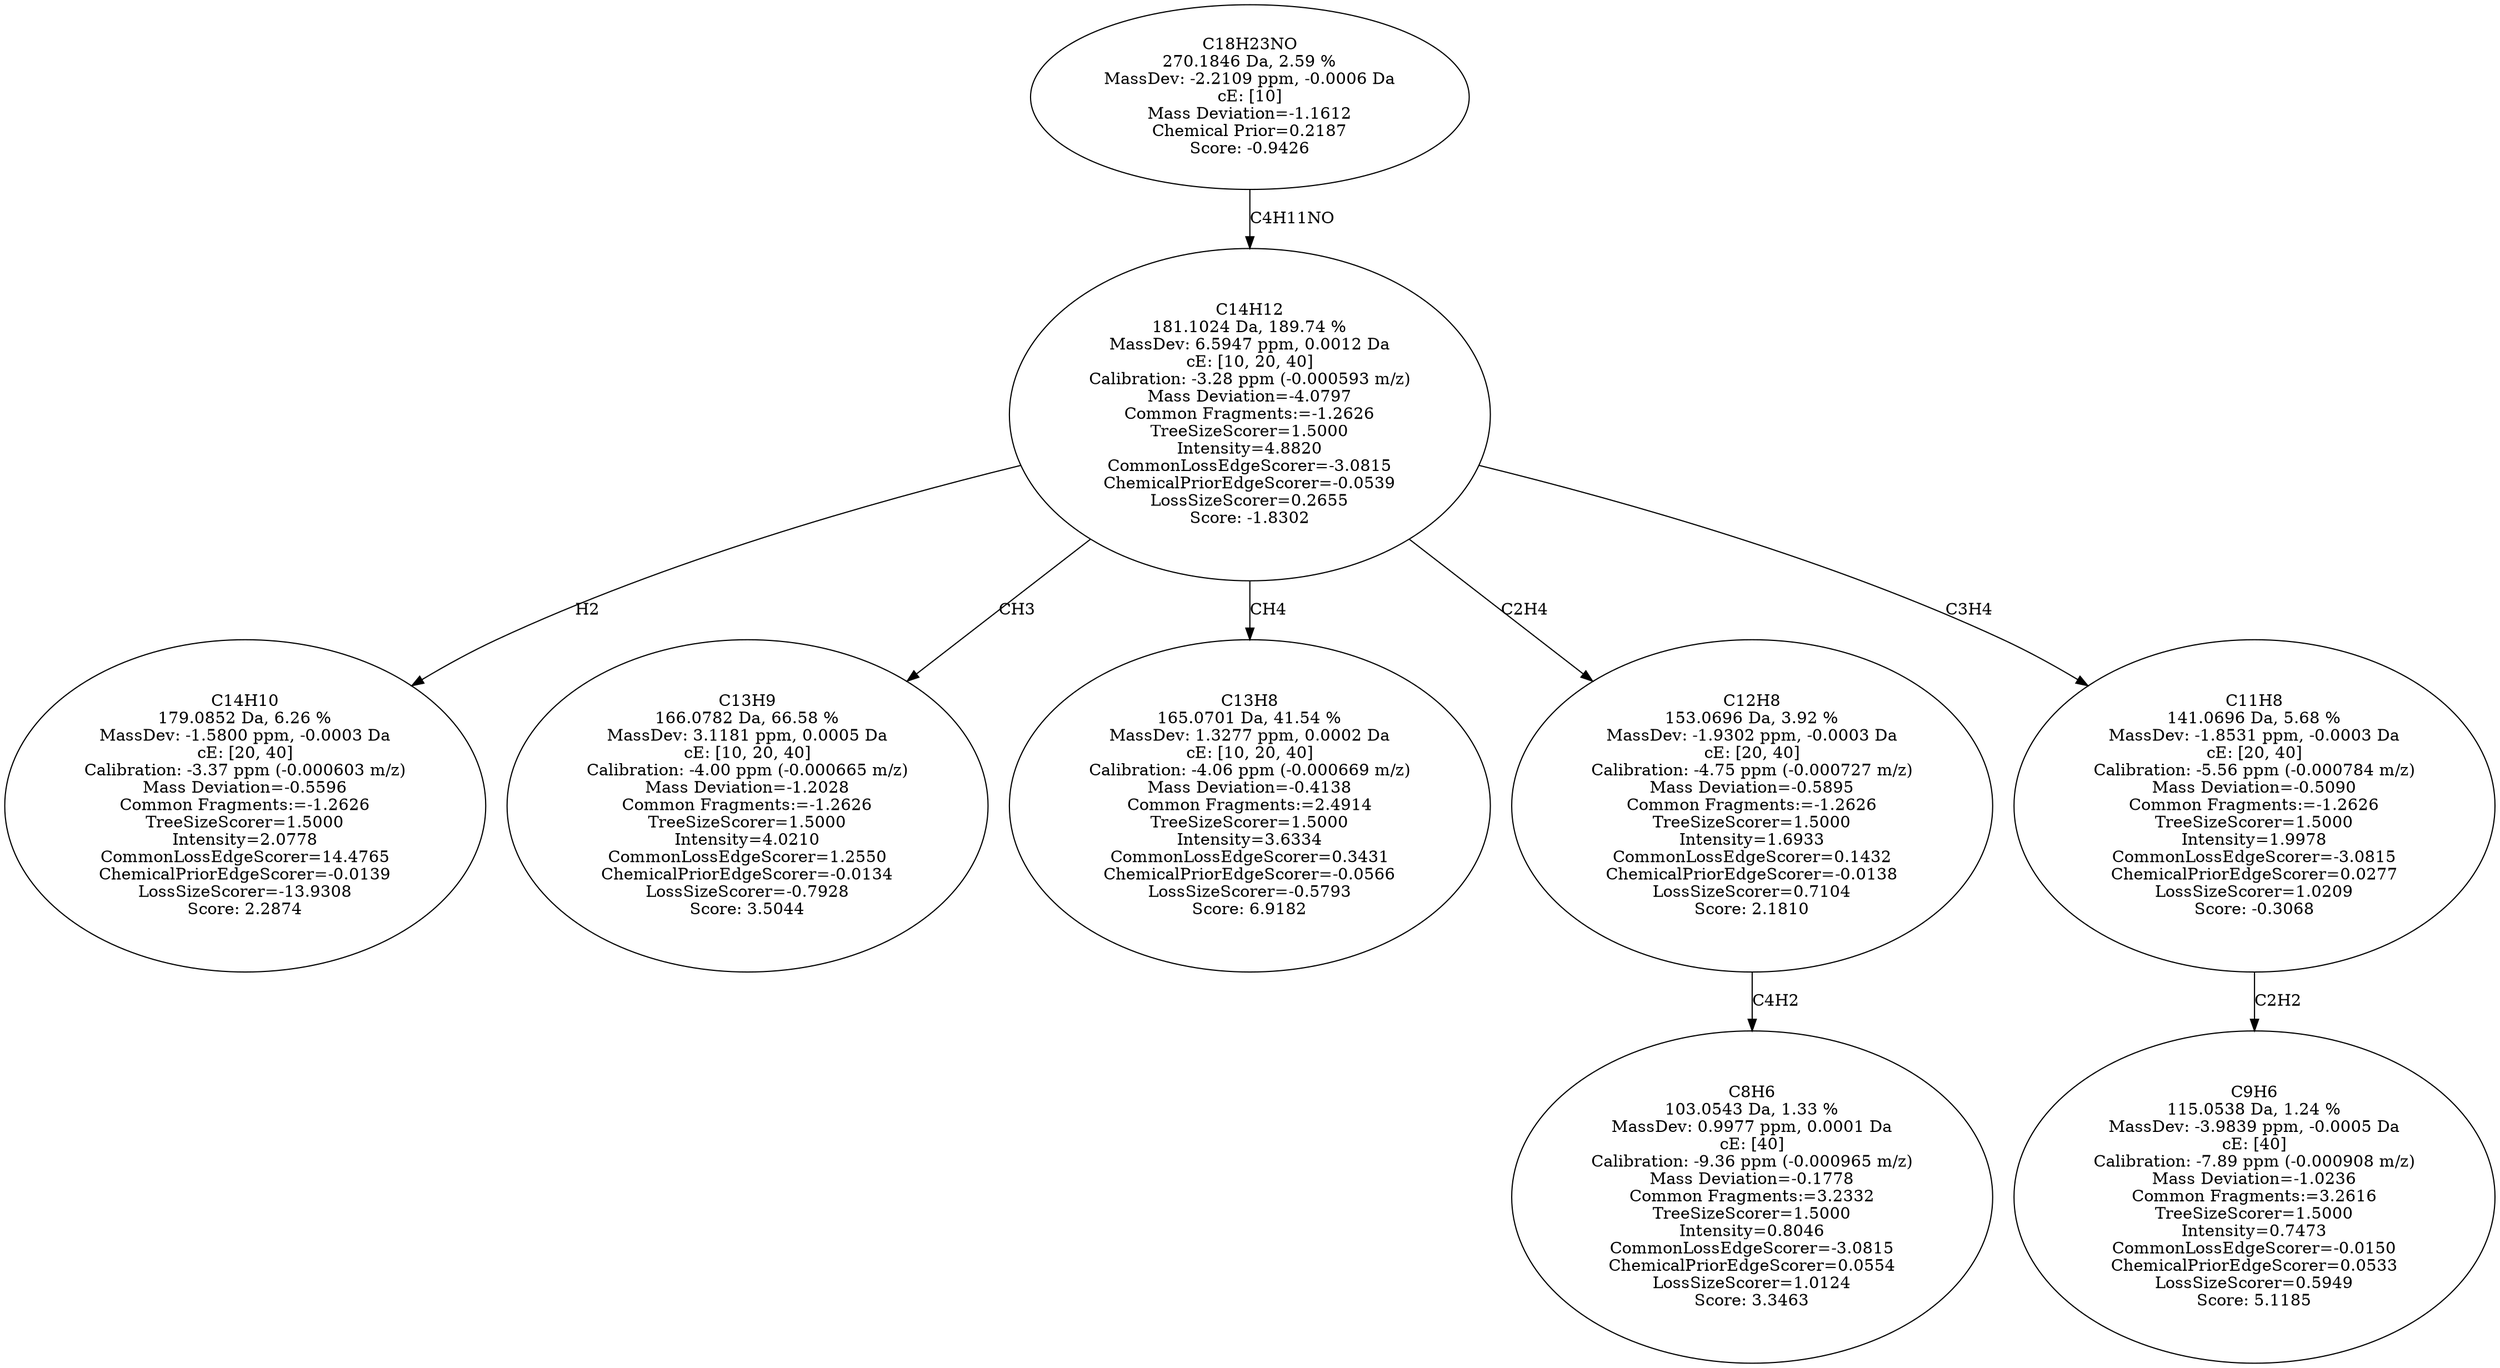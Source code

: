 strict digraph {
v1 [label="C14H10\n179.0852 Da, 6.26 %\nMassDev: -1.5800 ppm, -0.0003 Da\ncE: [20, 40]\nCalibration: -3.37 ppm (-0.000603 m/z)\nMass Deviation=-0.5596\nCommon Fragments:=-1.2626\nTreeSizeScorer=1.5000\nIntensity=2.0778\nCommonLossEdgeScorer=14.4765\nChemicalPriorEdgeScorer=-0.0139\nLossSizeScorer=-13.9308\nScore: 2.2874"];
v2 [label="C13H9\n166.0782 Da, 66.58 %\nMassDev: 3.1181 ppm, 0.0005 Da\ncE: [10, 20, 40]\nCalibration: -4.00 ppm (-0.000665 m/z)\nMass Deviation=-1.2028\nCommon Fragments:=-1.2626\nTreeSizeScorer=1.5000\nIntensity=4.0210\nCommonLossEdgeScorer=1.2550\nChemicalPriorEdgeScorer=-0.0134\nLossSizeScorer=-0.7928\nScore: 3.5044"];
v3 [label="C13H8\n165.0701 Da, 41.54 %\nMassDev: 1.3277 ppm, 0.0002 Da\ncE: [10, 20, 40]\nCalibration: -4.06 ppm (-0.000669 m/z)\nMass Deviation=-0.4138\nCommon Fragments:=2.4914\nTreeSizeScorer=1.5000\nIntensity=3.6334\nCommonLossEdgeScorer=0.3431\nChemicalPriorEdgeScorer=-0.0566\nLossSizeScorer=-0.5793\nScore: 6.9182"];
v4 [label="C8H6\n103.0543 Da, 1.33 %\nMassDev: 0.9977 ppm, 0.0001 Da\ncE: [40]\nCalibration: -9.36 ppm (-0.000965 m/z)\nMass Deviation=-0.1778\nCommon Fragments:=3.2332\nTreeSizeScorer=1.5000\nIntensity=0.8046\nCommonLossEdgeScorer=-3.0815\nChemicalPriorEdgeScorer=0.0554\nLossSizeScorer=1.0124\nScore: 3.3463"];
v5 [label="C12H8\n153.0696 Da, 3.92 %\nMassDev: -1.9302 ppm, -0.0003 Da\ncE: [20, 40]\nCalibration: -4.75 ppm (-0.000727 m/z)\nMass Deviation=-0.5895\nCommon Fragments:=-1.2626\nTreeSizeScorer=1.5000\nIntensity=1.6933\nCommonLossEdgeScorer=0.1432\nChemicalPriorEdgeScorer=-0.0138\nLossSizeScorer=0.7104\nScore: 2.1810"];
v6 [label="C9H6\n115.0538 Da, 1.24 %\nMassDev: -3.9839 ppm, -0.0005 Da\ncE: [40]\nCalibration: -7.89 ppm (-0.000908 m/z)\nMass Deviation=-1.0236\nCommon Fragments:=3.2616\nTreeSizeScorer=1.5000\nIntensity=0.7473\nCommonLossEdgeScorer=-0.0150\nChemicalPriorEdgeScorer=0.0533\nLossSizeScorer=0.5949\nScore: 5.1185"];
v7 [label="C11H8\n141.0696 Da, 5.68 %\nMassDev: -1.8531 ppm, -0.0003 Da\ncE: [20, 40]\nCalibration: -5.56 ppm (-0.000784 m/z)\nMass Deviation=-0.5090\nCommon Fragments:=-1.2626\nTreeSizeScorer=1.5000\nIntensity=1.9978\nCommonLossEdgeScorer=-3.0815\nChemicalPriorEdgeScorer=0.0277\nLossSizeScorer=1.0209\nScore: -0.3068"];
v8 [label="C14H12\n181.1024 Da, 189.74 %\nMassDev: 6.5947 ppm, 0.0012 Da\ncE: [10, 20, 40]\nCalibration: -3.28 ppm (-0.000593 m/z)\nMass Deviation=-4.0797\nCommon Fragments:=-1.2626\nTreeSizeScorer=1.5000\nIntensity=4.8820\nCommonLossEdgeScorer=-3.0815\nChemicalPriorEdgeScorer=-0.0539\nLossSizeScorer=0.2655\nScore: -1.8302"];
v9 [label="C18H23NO\n270.1846 Da, 2.59 %\nMassDev: -2.2109 ppm, -0.0006 Da\ncE: [10]\nMass Deviation=-1.1612\nChemical Prior=0.2187\nScore: -0.9426"];
v8 -> v1 [label="H2"];
v8 -> v2 [label="CH3"];
v8 -> v3 [label="CH4"];
v5 -> v4 [label="C4H2"];
v8 -> v5 [label="C2H4"];
v7 -> v6 [label="C2H2"];
v8 -> v7 [label="C3H4"];
v9 -> v8 [label="C4H11NO"];
}